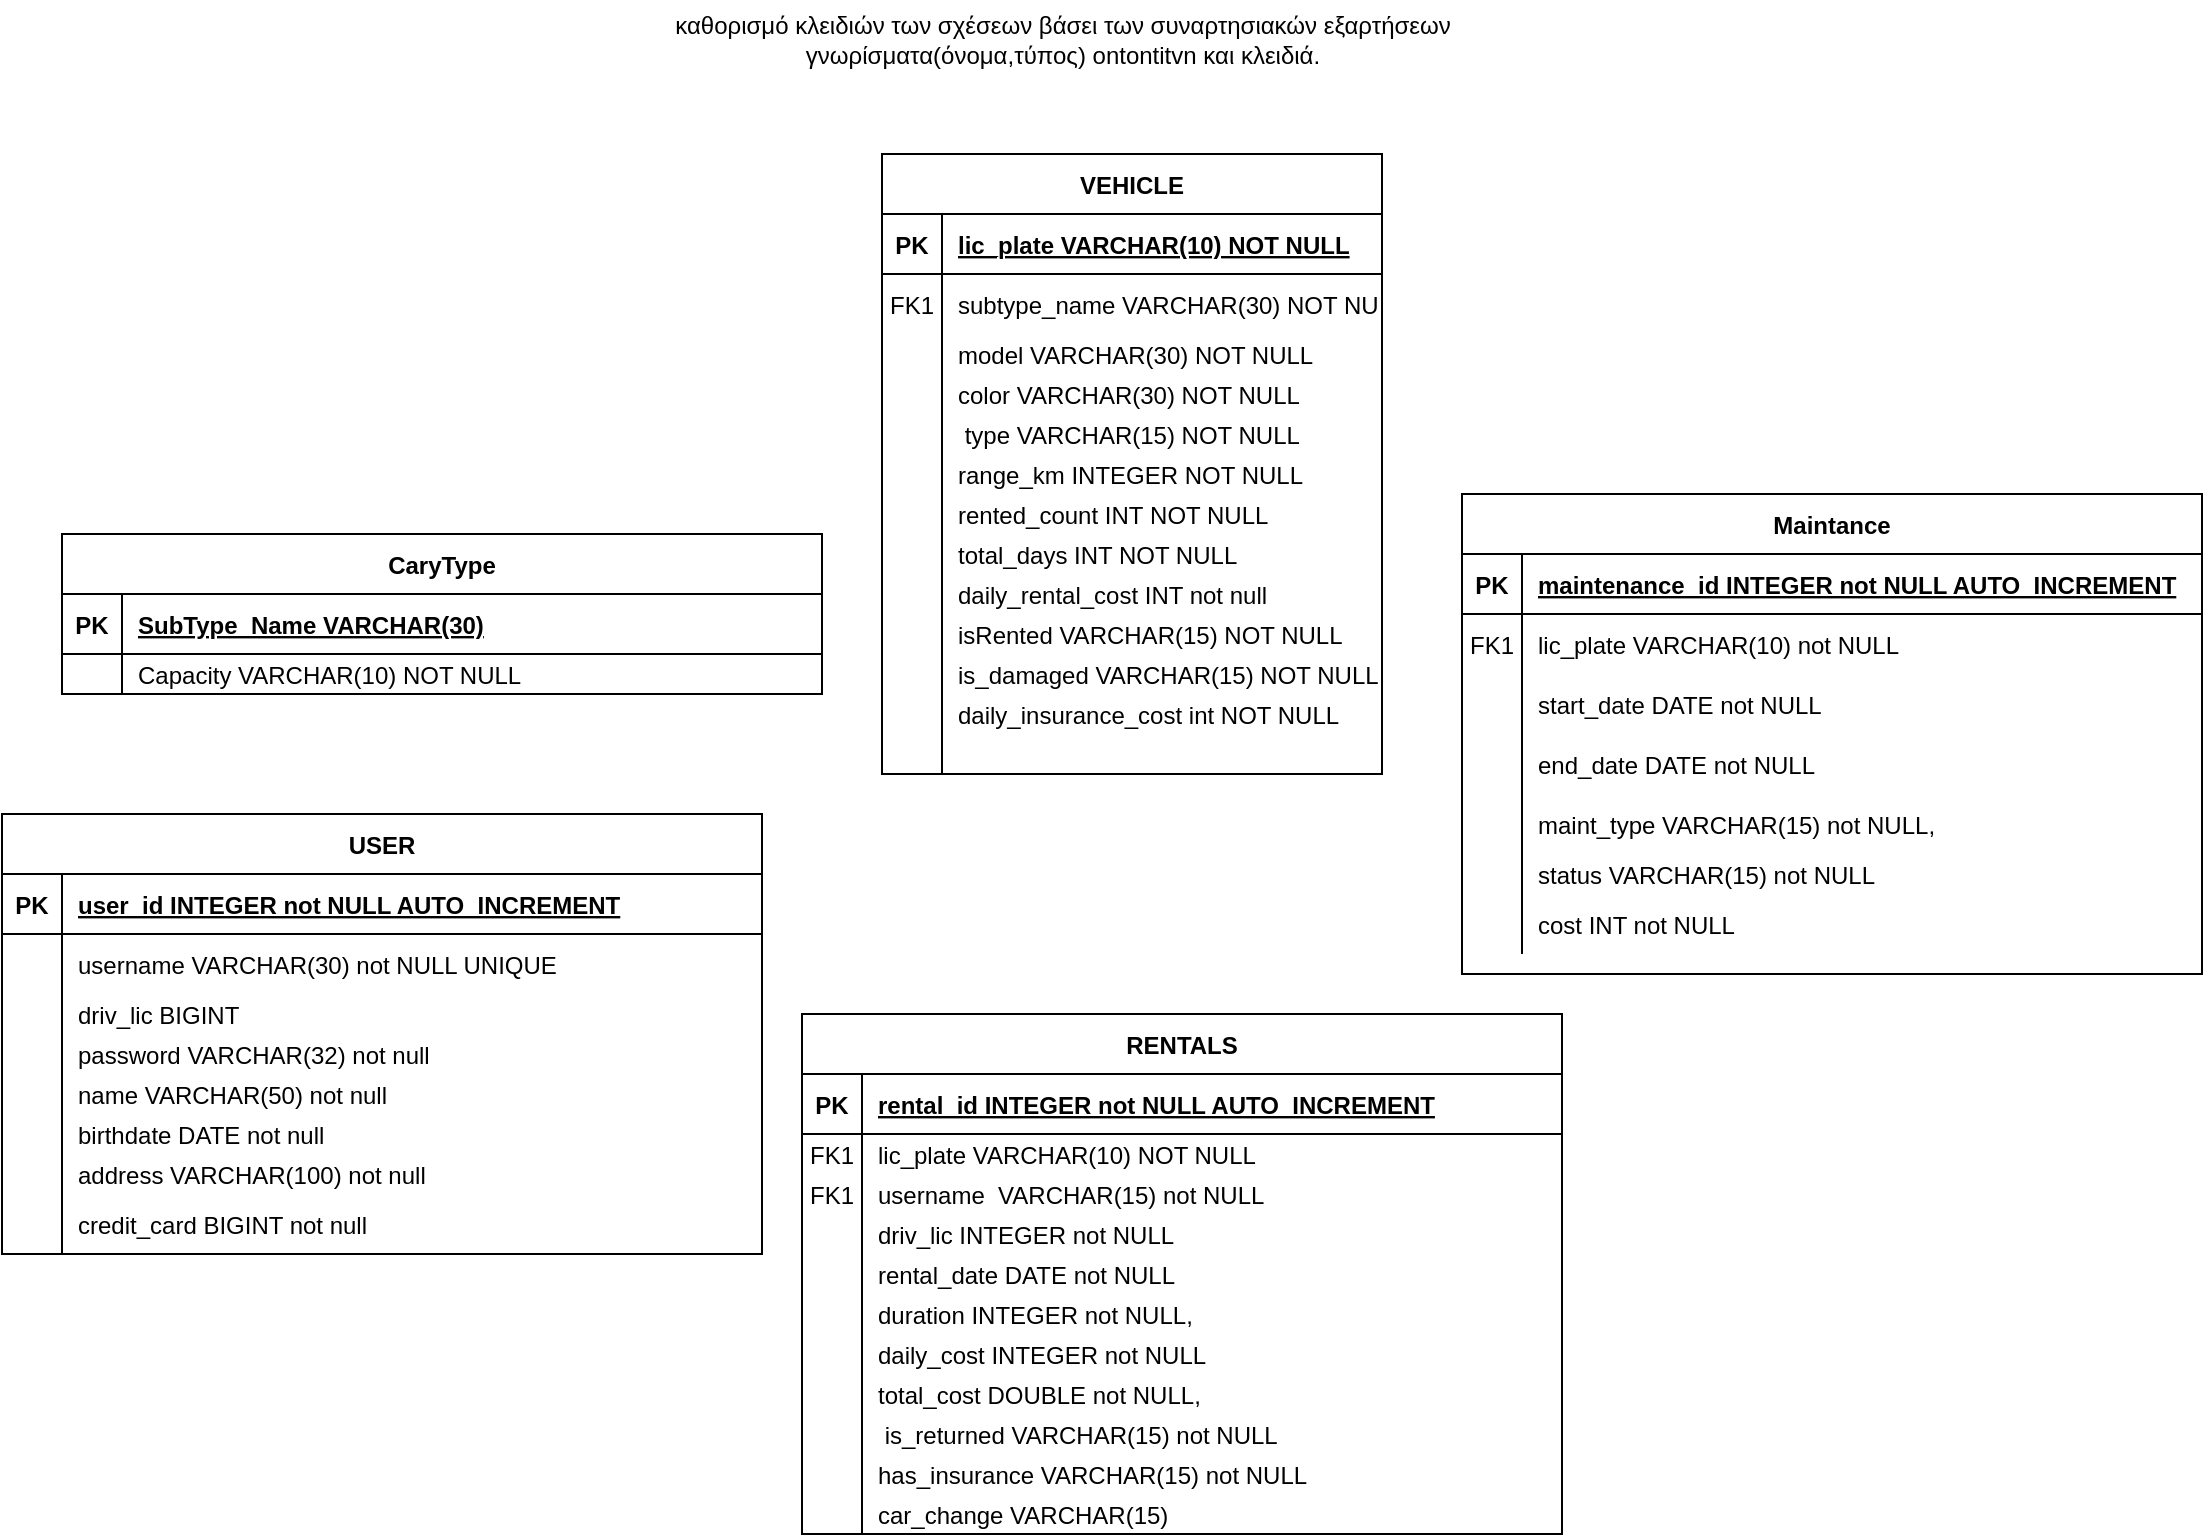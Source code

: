 <mxfile version="22.1.21" type="device">
  <diagram id="R2lEEEUBdFMjLlhIrx00" name="Page-1">
    <mxGraphModel dx="2284" dy="768" grid="1" gridSize="10" guides="1" tooltips="1" connect="1" arrows="1" fold="1" page="1" pageScale="1" pageWidth="850" pageHeight="1100" math="0" shadow="0" extFonts="Permanent Marker^https://fonts.googleapis.com/css?family=Permanent+Marker">
      <root>
        <mxCell id="0" />
        <mxCell id="1" parent="0" />
        <mxCell id="3yA9u5KO8NCWze8mcHGa-14" value="Maintance" style="shape=table;startSize=30;container=1;collapsible=1;childLayout=tableLayout;fixedRows=1;rowLines=0;fontStyle=1;align=center;resizeLast=1;" parent="1" vertex="1">
          <mxGeometry x="450" y="310" width="370" height="240" as="geometry" />
        </mxCell>
        <mxCell id="3yA9u5KO8NCWze8mcHGa-15" value="" style="shape=partialRectangle;collapsible=0;dropTarget=0;pointerEvents=0;fillColor=none;points=[[0,0.5],[1,0.5]];portConstraint=eastwest;top=0;left=0;right=0;bottom=1;" parent="3yA9u5KO8NCWze8mcHGa-14" vertex="1">
          <mxGeometry y="30" width="370" height="30" as="geometry" />
        </mxCell>
        <mxCell id="3yA9u5KO8NCWze8mcHGa-16" value="PK" style="shape=partialRectangle;overflow=hidden;connectable=0;fillColor=none;top=0;left=0;bottom=0;right=0;fontStyle=1;" parent="3yA9u5KO8NCWze8mcHGa-15" vertex="1">
          <mxGeometry width="30" height="30" as="geometry">
            <mxRectangle width="30" height="30" as="alternateBounds" />
          </mxGeometry>
        </mxCell>
        <mxCell id="3yA9u5KO8NCWze8mcHGa-17" value="maintenance_id INTEGER not NULL AUTO_INCREMENT " style="shape=partialRectangle;overflow=hidden;connectable=0;fillColor=none;top=0;left=0;bottom=0;right=0;align=left;spacingLeft=6;fontStyle=5;" parent="3yA9u5KO8NCWze8mcHGa-15" vertex="1">
          <mxGeometry x="30" width="340" height="30" as="geometry">
            <mxRectangle width="340" height="30" as="alternateBounds" />
          </mxGeometry>
        </mxCell>
        <mxCell id="3yA9u5KO8NCWze8mcHGa-18" value="" style="shape=partialRectangle;collapsible=0;dropTarget=0;pointerEvents=0;fillColor=none;points=[[0,0.5],[1,0.5]];portConstraint=eastwest;top=0;left=0;right=0;bottom=0;" parent="3yA9u5KO8NCWze8mcHGa-14" vertex="1">
          <mxGeometry y="60" width="370" height="30" as="geometry" />
        </mxCell>
        <mxCell id="3yA9u5KO8NCWze8mcHGa-19" value="FK1" style="shape=partialRectangle;overflow=hidden;connectable=0;fillColor=none;top=0;left=0;bottom=0;right=0;" parent="3yA9u5KO8NCWze8mcHGa-18" vertex="1">
          <mxGeometry width="30" height="30" as="geometry">
            <mxRectangle width="30" height="30" as="alternateBounds" />
          </mxGeometry>
        </mxCell>
        <mxCell id="3yA9u5KO8NCWze8mcHGa-20" value="lic_plate VARCHAR(10) not NULL" style="shape=partialRectangle;overflow=hidden;connectable=0;fillColor=none;top=0;left=0;bottom=0;right=0;align=left;spacingLeft=6;" parent="3yA9u5KO8NCWze8mcHGa-18" vertex="1">
          <mxGeometry x="30" width="340" height="30" as="geometry">
            <mxRectangle width="340" height="30" as="alternateBounds" />
          </mxGeometry>
        </mxCell>
        <mxCell id="3yA9u5KO8NCWze8mcHGa-21" value="" style="shape=partialRectangle;collapsible=0;dropTarget=0;pointerEvents=0;fillColor=none;points=[[0,0.5],[1,0.5]];portConstraint=eastwest;top=0;left=0;right=0;bottom=0;" parent="3yA9u5KO8NCWze8mcHGa-14" vertex="1">
          <mxGeometry y="90" width="370" height="30" as="geometry" />
        </mxCell>
        <mxCell id="3yA9u5KO8NCWze8mcHGa-22" value="" style="shape=partialRectangle;overflow=hidden;connectable=0;fillColor=none;top=0;left=0;bottom=0;right=0;" parent="3yA9u5KO8NCWze8mcHGa-21" vertex="1">
          <mxGeometry width="30" height="30" as="geometry">
            <mxRectangle width="30" height="30" as="alternateBounds" />
          </mxGeometry>
        </mxCell>
        <mxCell id="3yA9u5KO8NCWze8mcHGa-23" value="start_date DATE not NULL" style="shape=partialRectangle;overflow=hidden;connectable=0;fillColor=none;top=0;left=0;bottom=0;right=0;align=left;spacingLeft=6;" parent="3yA9u5KO8NCWze8mcHGa-21" vertex="1">
          <mxGeometry x="30" width="340" height="30" as="geometry">
            <mxRectangle width="340" height="30" as="alternateBounds" />
          </mxGeometry>
        </mxCell>
        <mxCell id="3yA9u5KO8NCWze8mcHGa-293" value="" style="shape=partialRectangle;collapsible=0;dropTarget=0;pointerEvents=0;fillColor=none;points=[[0,0.5],[1,0.5]];portConstraint=eastwest;top=0;left=0;right=0;bottom=0;" parent="3yA9u5KO8NCWze8mcHGa-14" vertex="1">
          <mxGeometry y="120" width="370" height="30" as="geometry" />
        </mxCell>
        <mxCell id="3yA9u5KO8NCWze8mcHGa-294" value="" style="shape=partialRectangle;overflow=hidden;connectable=0;fillColor=none;top=0;left=0;bottom=0;right=0;" parent="3yA9u5KO8NCWze8mcHGa-293" vertex="1">
          <mxGeometry width="30" height="30" as="geometry">
            <mxRectangle width="30" height="30" as="alternateBounds" />
          </mxGeometry>
        </mxCell>
        <mxCell id="3yA9u5KO8NCWze8mcHGa-295" value="end_date DATE not NULL" style="shape=partialRectangle;overflow=hidden;connectable=0;fillColor=none;top=0;left=0;bottom=0;right=0;align=left;spacingLeft=6;" parent="3yA9u5KO8NCWze8mcHGa-293" vertex="1">
          <mxGeometry x="30" width="340" height="30" as="geometry">
            <mxRectangle width="340" height="30" as="alternateBounds" />
          </mxGeometry>
        </mxCell>
        <mxCell id="3yA9u5KO8NCWze8mcHGa-296" value="" style="shape=partialRectangle;collapsible=0;dropTarget=0;pointerEvents=0;fillColor=none;points=[[0,0.5],[1,0.5]];portConstraint=eastwest;top=0;left=0;right=0;bottom=0;" parent="3yA9u5KO8NCWze8mcHGa-14" vertex="1">
          <mxGeometry y="150" width="370" height="30" as="geometry" />
        </mxCell>
        <mxCell id="3yA9u5KO8NCWze8mcHGa-297" value="" style="shape=partialRectangle;overflow=hidden;connectable=0;fillColor=none;top=0;left=0;bottom=0;right=0;" parent="3yA9u5KO8NCWze8mcHGa-296" vertex="1">
          <mxGeometry width="30" height="30" as="geometry">
            <mxRectangle width="30" height="30" as="alternateBounds" />
          </mxGeometry>
        </mxCell>
        <mxCell id="3yA9u5KO8NCWze8mcHGa-298" value="maint_type VARCHAR(15) not NULL," style="shape=partialRectangle;overflow=hidden;connectable=0;fillColor=none;top=0;left=0;bottom=0;right=0;align=left;spacingLeft=6;" parent="3yA9u5KO8NCWze8mcHGa-296" vertex="1">
          <mxGeometry x="30" width="340" height="30" as="geometry">
            <mxRectangle width="340" height="30" as="alternateBounds" />
          </mxGeometry>
        </mxCell>
        <mxCell id="3yA9u5KO8NCWze8mcHGa-299" value="" style="shape=partialRectangle;collapsible=0;dropTarget=0;pointerEvents=0;fillColor=none;points=[[0,0.5],[1,0.5]];portConstraint=eastwest;top=0;left=0;right=0;bottom=0;" parent="3yA9u5KO8NCWze8mcHGa-14" vertex="1">
          <mxGeometry y="180" width="370" height="20" as="geometry" />
        </mxCell>
        <mxCell id="3yA9u5KO8NCWze8mcHGa-300" value="" style="shape=partialRectangle;overflow=hidden;connectable=0;fillColor=none;top=0;left=0;bottom=0;right=0;" parent="3yA9u5KO8NCWze8mcHGa-299" vertex="1">
          <mxGeometry width="30" height="20" as="geometry">
            <mxRectangle width="30" height="20" as="alternateBounds" />
          </mxGeometry>
        </mxCell>
        <mxCell id="3yA9u5KO8NCWze8mcHGa-301" value="status VARCHAR(15) not NULL" style="shape=partialRectangle;overflow=hidden;connectable=0;fillColor=none;top=0;left=0;bottom=0;right=0;align=left;spacingLeft=6;" parent="3yA9u5KO8NCWze8mcHGa-299" vertex="1">
          <mxGeometry x="30" width="340" height="20" as="geometry">
            <mxRectangle width="340" height="20" as="alternateBounds" />
          </mxGeometry>
        </mxCell>
        <mxCell id="xMxl4IZ0d8OZ4sRomzNG-1" value="" style="shape=partialRectangle;collapsible=0;dropTarget=0;pointerEvents=0;fillColor=none;points=[[0,0.5],[1,0.5]];portConstraint=eastwest;top=0;left=0;right=0;bottom=0;" parent="3yA9u5KO8NCWze8mcHGa-14" vertex="1">
          <mxGeometry y="200" width="370" height="30" as="geometry" />
        </mxCell>
        <mxCell id="xMxl4IZ0d8OZ4sRomzNG-2" value="" style="shape=partialRectangle;overflow=hidden;connectable=0;fillColor=none;top=0;left=0;bottom=0;right=0;" parent="xMxl4IZ0d8OZ4sRomzNG-1" vertex="1">
          <mxGeometry width="30" height="30" as="geometry">
            <mxRectangle width="30" height="30" as="alternateBounds" />
          </mxGeometry>
        </mxCell>
        <mxCell id="xMxl4IZ0d8OZ4sRomzNG-3" value="cost INT not NULL" style="shape=partialRectangle;overflow=hidden;connectable=0;fillColor=none;top=0;left=0;bottom=0;right=0;align=left;spacingLeft=6;" parent="xMxl4IZ0d8OZ4sRomzNG-1" vertex="1">
          <mxGeometry x="30" width="340" height="30" as="geometry">
            <mxRectangle width="340" height="30" as="alternateBounds" />
          </mxGeometry>
        </mxCell>
        <object label="VEHICLE" adasd="asdasd" placeholders="1" id="3yA9u5KO8NCWze8mcHGa-25">
          <mxCell style="shape=table;startSize=30;container=1;collapsible=1;childLayout=tableLayout;fixedRows=1;rowLines=0;fontStyle=1;align=center;resizeLast=1;" parent="1" vertex="1">
            <mxGeometry x="160" y="140" width="250" height="310" as="geometry" />
          </mxCell>
        </object>
        <mxCell id="3yA9u5KO8NCWze8mcHGa-26" value="" style="shape=partialRectangle;collapsible=0;dropTarget=0;pointerEvents=0;fillColor=none;points=[[0,0.5],[1,0.5]];portConstraint=eastwest;top=0;left=0;right=0;bottom=1;" parent="3yA9u5KO8NCWze8mcHGa-25" vertex="1">
          <mxGeometry y="30" width="250" height="30" as="geometry" />
        </mxCell>
        <mxCell id="3yA9u5KO8NCWze8mcHGa-27" value="PK" style="shape=partialRectangle;overflow=hidden;connectable=0;fillColor=none;top=0;left=0;bottom=0;right=0;fontStyle=1;" parent="3yA9u5KO8NCWze8mcHGa-26" vertex="1">
          <mxGeometry width="30" height="30" as="geometry">
            <mxRectangle width="30" height="30" as="alternateBounds" />
          </mxGeometry>
        </mxCell>
        <mxCell id="3yA9u5KO8NCWze8mcHGa-28" value="lic_plate VARCHAR(10) NOT NULL " style="shape=partialRectangle;overflow=hidden;connectable=0;fillColor=none;top=0;left=0;bottom=0;right=0;align=left;spacingLeft=6;fontStyle=5;" parent="3yA9u5KO8NCWze8mcHGa-26" vertex="1">
          <mxGeometry x="30" width="220" height="30" as="geometry">
            <mxRectangle width="220" height="30" as="alternateBounds" />
          </mxGeometry>
        </mxCell>
        <mxCell id="3yA9u5KO8NCWze8mcHGa-29" value="" style="shape=partialRectangle;collapsible=0;dropTarget=0;pointerEvents=0;fillColor=none;points=[[0,0.5],[1,0.5]];portConstraint=eastwest;top=0;left=0;right=0;bottom=0;" parent="3yA9u5KO8NCWze8mcHGa-25" vertex="1">
          <mxGeometry y="60" width="250" height="30" as="geometry" />
        </mxCell>
        <mxCell id="3yA9u5KO8NCWze8mcHGa-30" value="FK1" style="shape=partialRectangle;overflow=hidden;connectable=0;fillColor=none;top=0;left=0;bottom=0;right=0;" parent="3yA9u5KO8NCWze8mcHGa-29" vertex="1">
          <mxGeometry width="30" height="30" as="geometry">
            <mxRectangle width="30" height="30" as="alternateBounds" />
          </mxGeometry>
        </mxCell>
        <mxCell id="3yA9u5KO8NCWze8mcHGa-31" value="subtype_name VARCHAR(30) NOT NULL" style="shape=partialRectangle;overflow=hidden;connectable=0;fillColor=none;top=0;left=0;bottom=0;right=0;align=left;spacingLeft=6;" parent="3yA9u5KO8NCWze8mcHGa-29" vertex="1">
          <mxGeometry x="30" width="220" height="30" as="geometry">
            <mxRectangle width="220" height="30" as="alternateBounds" />
          </mxGeometry>
        </mxCell>
        <mxCell id="3yA9u5KO8NCWze8mcHGa-32" value="" style="shape=partialRectangle;collapsible=0;dropTarget=0;pointerEvents=0;fillColor=none;points=[[0,0.5],[1,0.5]];portConstraint=eastwest;top=0;left=0;right=0;bottom=0;" parent="3yA9u5KO8NCWze8mcHGa-25" vertex="1">
          <mxGeometry y="90" width="250" height="20" as="geometry" />
        </mxCell>
        <object label="" placeholders="1" id="3yA9u5KO8NCWze8mcHGa-33">
          <mxCell style="shape=partialRectangle;overflow=hidden;connectable=0;fillColor=none;top=0;left=0;bottom=0;right=0;" parent="3yA9u5KO8NCWze8mcHGa-32" vertex="1">
            <mxGeometry width="30" height="20" as="geometry">
              <mxRectangle width="30" height="20" as="alternateBounds" />
            </mxGeometry>
          </mxCell>
        </object>
        <mxCell id="3yA9u5KO8NCWze8mcHGa-34" value="model VARCHAR(30) NOT NULL" style="shape=partialRectangle;overflow=hidden;connectable=0;fillColor=none;top=0;left=0;bottom=0;right=0;align=left;spacingLeft=6;" parent="3yA9u5KO8NCWze8mcHGa-32" vertex="1">
          <mxGeometry x="30" width="220" height="20" as="geometry">
            <mxRectangle width="220" height="20" as="alternateBounds" />
          </mxGeometry>
        </mxCell>
        <mxCell id="3yA9u5KO8NCWze8mcHGa-87" value="" style="shape=partialRectangle;collapsible=0;dropTarget=0;pointerEvents=0;fillColor=none;points=[[0,0.5],[1,0.5]];portConstraint=eastwest;top=0;left=0;right=0;bottom=0;" parent="3yA9u5KO8NCWze8mcHGa-25" vertex="1">
          <mxGeometry y="110" width="250" height="20" as="geometry" />
        </mxCell>
        <mxCell id="3yA9u5KO8NCWze8mcHGa-88" value="" style="shape=partialRectangle;overflow=hidden;connectable=0;fillColor=none;top=0;left=0;bottom=0;right=0;" parent="3yA9u5KO8NCWze8mcHGa-87" vertex="1">
          <mxGeometry width="30" height="20" as="geometry">
            <mxRectangle width="30" height="20" as="alternateBounds" />
          </mxGeometry>
        </mxCell>
        <mxCell id="3yA9u5KO8NCWze8mcHGa-89" value="color VARCHAR(30) NOT NULL" style="shape=partialRectangle;overflow=hidden;connectable=0;fillColor=none;top=0;left=0;bottom=0;right=0;align=left;spacingLeft=6;" parent="3yA9u5KO8NCWze8mcHGa-87" vertex="1">
          <mxGeometry x="30" width="220" height="20" as="geometry">
            <mxRectangle width="220" height="20" as="alternateBounds" />
          </mxGeometry>
        </mxCell>
        <mxCell id="3yA9u5KO8NCWze8mcHGa-116" value="" style="shape=partialRectangle;collapsible=0;dropTarget=0;pointerEvents=0;fillColor=none;points=[[0,0.5],[1,0.5]];portConstraint=eastwest;top=0;left=0;right=0;bottom=0;" parent="3yA9u5KO8NCWze8mcHGa-25" vertex="1">
          <mxGeometry y="130" width="250" height="20" as="geometry" />
        </mxCell>
        <mxCell id="3yA9u5KO8NCWze8mcHGa-117" value="" style="shape=partialRectangle;overflow=hidden;connectable=0;fillColor=none;top=0;left=0;bottom=0;right=0;" parent="3yA9u5KO8NCWze8mcHGa-116" vertex="1">
          <mxGeometry width="30" height="20" as="geometry">
            <mxRectangle width="30" height="20" as="alternateBounds" />
          </mxGeometry>
        </mxCell>
        <mxCell id="3yA9u5KO8NCWze8mcHGa-118" value=" type VARCHAR(15) NOT NULL" style="shape=partialRectangle;overflow=hidden;connectable=0;fillColor=none;top=0;left=0;bottom=0;right=0;align=left;spacingLeft=6;" parent="3yA9u5KO8NCWze8mcHGa-116" vertex="1">
          <mxGeometry x="30" width="220" height="20" as="geometry">
            <mxRectangle width="220" height="20" as="alternateBounds" />
          </mxGeometry>
        </mxCell>
        <mxCell id="3yA9u5KO8NCWze8mcHGa-119" value="" style="shape=partialRectangle;collapsible=0;dropTarget=0;pointerEvents=0;fillColor=none;points=[[0,0.5],[1,0.5]];portConstraint=eastwest;top=0;left=0;right=0;bottom=0;" parent="3yA9u5KO8NCWze8mcHGa-25" vertex="1">
          <mxGeometry y="150" width="250" height="20" as="geometry" />
        </mxCell>
        <mxCell id="3yA9u5KO8NCWze8mcHGa-120" value="" style="shape=partialRectangle;overflow=hidden;connectable=0;fillColor=none;top=0;left=0;bottom=0;right=0;" parent="3yA9u5KO8NCWze8mcHGa-119" vertex="1">
          <mxGeometry width="30" height="20" as="geometry">
            <mxRectangle width="30" height="20" as="alternateBounds" />
          </mxGeometry>
        </mxCell>
        <mxCell id="3yA9u5KO8NCWze8mcHGa-121" value="range_km INTEGER NOT NULL" style="shape=partialRectangle;overflow=hidden;connectable=0;fillColor=none;top=0;left=0;bottom=0;right=0;align=left;spacingLeft=6;" parent="3yA9u5KO8NCWze8mcHGa-119" vertex="1">
          <mxGeometry x="30" width="220" height="20" as="geometry">
            <mxRectangle width="220" height="20" as="alternateBounds" />
          </mxGeometry>
        </mxCell>
        <mxCell id="3yA9u5KO8NCWze8mcHGa-122" value="" style="shape=partialRectangle;collapsible=0;dropTarget=0;pointerEvents=0;fillColor=none;points=[[0,0.5],[1,0.5]];portConstraint=eastwest;top=0;left=0;right=0;bottom=0;" parent="3yA9u5KO8NCWze8mcHGa-25" vertex="1">
          <mxGeometry y="170" width="250" height="20" as="geometry" />
        </mxCell>
        <mxCell id="3yA9u5KO8NCWze8mcHGa-123" value="" style="shape=partialRectangle;overflow=hidden;connectable=0;fillColor=none;top=0;left=0;bottom=0;right=0;" parent="3yA9u5KO8NCWze8mcHGa-122" vertex="1">
          <mxGeometry width="30" height="20" as="geometry">
            <mxRectangle width="30" height="20" as="alternateBounds" />
          </mxGeometry>
        </mxCell>
        <mxCell id="3yA9u5KO8NCWze8mcHGa-124" value="rented_count INT NOT NULL" style="shape=partialRectangle;overflow=hidden;connectable=0;fillColor=none;top=0;left=0;bottom=0;right=0;align=left;spacingLeft=6;" parent="3yA9u5KO8NCWze8mcHGa-122" vertex="1">
          <mxGeometry x="30" width="220" height="20" as="geometry">
            <mxRectangle width="220" height="20" as="alternateBounds" />
          </mxGeometry>
        </mxCell>
        <mxCell id="3yA9u5KO8NCWze8mcHGa-184" value="" style="shape=partialRectangle;collapsible=0;dropTarget=0;pointerEvents=0;fillColor=none;points=[[0,0.5],[1,0.5]];portConstraint=eastwest;top=0;left=0;right=0;bottom=0;" parent="3yA9u5KO8NCWze8mcHGa-25" vertex="1">
          <mxGeometry y="190" width="250" height="20" as="geometry" />
        </mxCell>
        <mxCell id="3yA9u5KO8NCWze8mcHGa-185" value="" style="shape=partialRectangle;overflow=hidden;connectable=0;fillColor=none;top=0;left=0;bottom=0;right=0;" parent="3yA9u5KO8NCWze8mcHGa-184" vertex="1">
          <mxGeometry width="30" height="20" as="geometry">
            <mxRectangle width="30" height="20" as="alternateBounds" />
          </mxGeometry>
        </mxCell>
        <mxCell id="3yA9u5KO8NCWze8mcHGa-186" value="total_days INT NOT NULL" style="shape=partialRectangle;overflow=hidden;connectable=0;fillColor=none;top=0;left=0;bottom=0;right=0;align=left;spacingLeft=6;" parent="3yA9u5KO8NCWze8mcHGa-184" vertex="1">
          <mxGeometry x="30" width="220" height="20" as="geometry">
            <mxRectangle width="220" height="20" as="alternateBounds" />
          </mxGeometry>
        </mxCell>
        <mxCell id="3yA9u5KO8NCWze8mcHGa-187" value="" style="shape=partialRectangle;collapsible=0;dropTarget=0;pointerEvents=0;fillColor=none;points=[[0,0.5],[1,0.5]];portConstraint=eastwest;top=0;left=0;right=0;bottom=0;" parent="3yA9u5KO8NCWze8mcHGa-25" vertex="1">
          <mxGeometry y="210" width="250" height="20" as="geometry" />
        </mxCell>
        <mxCell id="3yA9u5KO8NCWze8mcHGa-188" value="" style="shape=partialRectangle;overflow=hidden;connectable=0;fillColor=none;top=0;left=0;bottom=0;right=0;" parent="3yA9u5KO8NCWze8mcHGa-187" vertex="1">
          <mxGeometry width="30" height="20" as="geometry">
            <mxRectangle width="30" height="20" as="alternateBounds" />
          </mxGeometry>
        </mxCell>
        <mxCell id="3yA9u5KO8NCWze8mcHGa-189" value="daily_rental_cost INT not null" style="shape=partialRectangle;overflow=hidden;connectable=0;fillColor=none;top=0;left=0;bottom=0;right=0;align=left;spacingLeft=6;" parent="3yA9u5KO8NCWze8mcHGa-187" vertex="1">
          <mxGeometry x="30" width="220" height="20" as="geometry">
            <mxRectangle width="220" height="20" as="alternateBounds" />
          </mxGeometry>
        </mxCell>
        <mxCell id="3yA9u5KO8NCWze8mcHGa-190" value="" style="shape=partialRectangle;collapsible=0;dropTarget=0;pointerEvents=0;fillColor=none;points=[[0,0.5],[1,0.5]];portConstraint=eastwest;top=0;left=0;right=0;bottom=0;" parent="3yA9u5KO8NCWze8mcHGa-25" vertex="1">
          <mxGeometry y="230" width="250" height="20" as="geometry" />
        </mxCell>
        <mxCell id="3yA9u5KO8NCWze8mcHGa-191" value="" style="shape=partialRectangle;overflow=hidden;connectable=0;fillColor=none;top=0;left=0;bottom=0;right=0;" parent="3yA9u5KO8NCWze8mcHGa-190" vertex="1">
          <mxGeometry width="30" height="20" as="geometry">
            <mxRectangle width="30" height="20" as="alternateBounds" />
          </mxGeometry>
        </mxCell>
        <mxCell id="3yA9u5KO8NCWze8mcHGa-192" value="isRented VARCHAR(15) NOT NULL" style="shape=partialRectangle;overflow=hidden;connectable=0;fillColor=none;top=0;left=0;bottom=0;right=0;align=left;spacingLeft=6;" parent="3yA9u5KO8NCWze8mcHGa-190" vertex="1">
          <mxGeometry x="30" width="220" height="20" as="geometry">
            <mxRectangle width="220" height="20" as="alternateBounds" />
          </mxGeometry>
        </mxCell>
        <mxCell id="3yA9u5KO8NCWze8mcHGa-193" value="" style="shape=partialRectangle;collapsible=0;dropTarget=0;pointerEvents=0;fillColor=none;points=[[0,0.5],[1,0.5]];portConstraint=eastwest;top=0;left=0;right=0;bottom=0;" parent="3yA9u5KO8NCWze8mcHGa-25" vertex="1">
          <mxGeometry y="250" width="250" height="20" as="geometry" />
        </mxCell>
        <mxCell id="3yA9u5KO8NCWze8mcHGa-194" value="" style="shape=partialRectangle;overflow=hidden;connectable=0;fillColor=none;top=0;left=0;bottom=0;right=0;" parent="3yA9u5KO8NCWze8mcHGa-193" vertex="1">
          <mxGeometry width="30" height="20" as="geometry">
            <mxRectangle width="30" height="20" as="alternateBounds" />
          </mxGeometry>
        </mxCell>
        <mxCell id="3yA9u5KO8NCWze8mcHGa-195" value="is_damaged VARCHAR(15) NOT NULL" style="shape=partialRectangle;overflow=hidden;connectable=0;fillColor=none;top=0;left=0;bottom=0;right=0;align=left;spacingLeft=6;" parent="3yA9u5KO8NCWze8mcHGa-193" vertex="1">
          <mxGeometry x="30" width="220" height="20" as="geometry">
            <mxRectangle width="220" height="20" as="alternateBounds" />
          </mxGeometry>
        </mxCell>
        <mxCell id="3yA9u5KO8NCWze8mcHGa-196" value="" style="shape=partialRectangle;collapsible=0;dropTarget=0;pointerEvents=0;fillColor=none;points=[[0,0.5],[1,0.5]];portConstraint=eastwest;top=0;left=0;right=0;bottom=0;" parent="3yA9u5KO8NCWze8mcHGa-25" vertex="1">
          <mxGeometry y="270" width="250" height="20" as="geometry" />
        </mxCell>
        <mxCell id="3yA9u5KO8NCWze8mcHGa-197" value="" style="shape=partialRectangle;overflow=hidden;connectable=0;fillColor=none;top=0;left=0;bottom=0;right=0;" parent="3yA9u5KO8NCWze8mcHGa-196" vertex="1">
          <mxGeometry width="30" height="20" as="geometry">
            <mxRectangle width="30" height="20" as="alternateBounds" />
          </mxGeometry>
        </mxCell>
        <mxCell id="3yA9u5KO8NCWze8mcHGa-198" value="daily_insurance_cost int NOT NULL" style="shape=partialRectangle;overflow=hidden;connectable=0;fillColor=none;top=0;left=0;bottom=0;right=0;align=left;spacingLeft=6;" parent="3yA9u5KO8NCWze8mcHGa-196" vertex="1">
          <mxGeometry x="30" width="220" height="20" as="geometry">
            <mxRectangle width="220" height="20" as="alternateBounds" />
          </mxGeometry>
        </mxCell>
        <mxCell id="3yA9u5KO8NCWze8mcHGa-199" value="" style="shape=partialRectangle;collapsible=0;dropTarget=0;pointerEvents=0;fillColor=none;points=[[0,0.5],[1,0.5]];portConstraint=eastwest;top=0;left=0;right=0;bottom=0;" parent="3yA9u5KO8NCWze8mcHGa-25" vertex="1">
          <mxGeometry y="290" width="250" height="20" as="geometry" />
        </mxCell>
        <mxCell id="3yA9u5KO8NCWze8mcHGa-200" value="" style="shape=partialRectangle;overflow=hidden;connectable=0;fillColor=none;top=0;left=0;bottom=0;right=0;" parent="3yA9u5KO8NCWze8mcHGa-199" vertex="1">
          <mxGeometry width="30" height="20" as="geometry">
            <mxRectangle width="30" height="20" as="alternateBounds" />
          </mxGeometry>
        </mxCell>
        <mxCell id="3yA9u5KO8NCWze8mcHGa-201" value="" style="shape=partialRectangle;overflow=hidden;connectable=0;fillColor=none;top=0;left=0;bottom=0;right=0;align=left;spacingLeft=6;" parent="3yA9u5KO8NCWze8mcHGa-199" vertex="1">
          <mxGeometry x="30" width="220" height="20" as="geometry">
            <mxRectangle width="220" height="20" as="alternateBounds" />
          </mxGeometry>
        </mxCell>
        <object label="RENTALS" adasd="asdasd" placeholders="1" id="3yA9u5KO8NCWze8mcHGa-202">
          <mxCell style="shape=table;startSize=30;container=1;collapsible=1;childLayout=tableLayout;fixedRows=1;rowLines=0;fontStyle=1;align=center;resizeLast=1;" parent="1" vertex="1">
            <mxGeometry x="120" y="570" width="380" height="260" as="geometry" />
          </mxCell>
        </object>
        <mxCell id="3yA9u5KO8NCWze8mcHGa-203" value="" style="shape=partialRectangle;collapsible=0;dropTarget=0;pointerEvents=0;fillColor=none;points=[[0,0.5],[1,0.5]];portConstraint=eastwest;top=0;left=0;right=0;bottom=1;" parent="3yA9u5KO8NCWze8mcHGa-202" vertex="1">
          <mxGeometry y="30" width="380" height="30" as="geometry" />
        </mxCell>
        <mxCell id="3yA9u5KO8NCWze8mcHGa-204" value="PK" style="shape=partialRectangle;overflow=hidden;connectable=0;fillColor=none;top=0;left=0;bottom=0;right=0;fontStyle=1;" parent="3yA9u5KO8NCWze8mcHGa-203" vertex="1">
          <mxGeometry width="30" height="30" as="geometry">
            <mxRectangle width="30" height="30" as="alternateBounds" />
          </mxGeometry>
        </mxCell>
        <mxCell id="3yA9u5KO8NCWze8mcHGa-205" value="rental_id INTEGER not NULL AUTO_INCREMENT " style="shape=partialRectangle;overflow=hidden;connectable=0;fillColor=none;top=0;left=0;bottom=0;right=0;align=left;spacingLeft=6;fontStyle=5;" parent="3yA9u5KO8NCWze8mcHGa-203" vertex="1">
          <mxGeometry x="30" width="350" height="30" as="geometry">
            <mxRectangle width="350" height="30" as="alternateBounds" />
          </mxGeometry>
        </mxCell>
        <mxCell id="3yA9u5KO8NCWze8mcHGa-206" value="" style="shape=partialRectangle;collapsible=0;dropTarget=0;pointerEvents=0;fillColor=none;points=[[0,0.5],[1,0.5]];portConstraint=eastwest;top=0;left=0;right=0;bottom=0;" parent="3yA9u5KO8NCWze8mcHGa-202" vertex="1">
          <mxGeometry y="60" width="380" height="20" as="geometry" />
        </mxCell>
        <mxCell id="3yA9u5KO8NCWze8mcHGa-207" value="FK1" style="shape=partialRectangle;overflow=hidden;connectable=0;fillColor=none;top=0;left=0;bottom=0;right=0;" parent="3yA9u5KO8NCWze8mcHGa-206" vertex="1">
          <mxGeometry width="30" height="20" as="geometry">
            <mxRectangle width="30" height="20" as="alternateBounds" />
          </mxGeometry>
        </mxCell>
        <mxCell id="3yA9u5KO8NCWze8mcHGa-208" value="lic_plate VARCHAR(10) NOT NULL" style="shape=partialRectangle;overflow=hidden;connectable=0;fillColor=none;top=0;left=0;bottom=0;right=0;align=left;spacingLeft=6;" parent="3yA9u5KO8NCWze8mcHGa-206" vertex="1">
          <mxGeometry x="30" width="350" height="20" as="geometry">
            <mxRectangle width="350" height="20" as="alternateBounds" />
          </mxGeometry>
        </mxCell>
        <mxCell id="3yA9u5KO8NCWze8mcHGa-212" value="" style="shape=partialRectangle;collapsible=0;dropTarget=0;pointerEvents=0;fillColor=none;points=[[0,0.5],[1,0.5]];portConstraint=eastwest;top=0;left=0;right=0;bottom=0;" parent="3yA9u5KO8NCWze8mcHGa-202" vertex="1">
          <mxGeometry y="80" width="380" height="20" as="geometry" />
        </mxCell>
        <mxCell id="3yA9u5KO8NCWze8mcHGa-213" value="FK1" style="shape=partialRectangle;overflow=hidden;connectable=0;fillColor=none;top=0;left=0;bottom=0;right=0;" parent="3yA9u5KO8NCWze8mcHGa-212" vertex="1">
          <mxGeometry width="30" height="20" as="geometry">
            <mxRectangle width="30" height="20" as="alternateBounds" />
          </mxGeometry>
        </mxCell>
        <mxCell id="3yA9u5KO8NCWze8mcHGa-214" value="username  VARCHAR(15) not NULL" style="shape=partialRectangle;overflow=hidden;connectable=0;fillColor=none;top=0;left=0;bottom=0;right=0;align=left;spacingLeft=6;" parent="3yA9u5KO8NCWze8mcHGa-212" vertex="1">
          <mxGeometry x="30" width="350" height="20" as="geometry">
            <mxRectangle width="350" height="20" as="alternateBounds" />
          </mxGeometry>
        </mxCell>
        <mxCell id="3yA9u5KO8NCWze8mcHGa-209" value="" style="shape=partialRectangle;collapsible=0;dropTarget=0;pointerEvents=0;fillColor=none;points=[[0,0.5],[1,0.5]];portConstraint=eastwest;top=0;left=0;right=0;bottom=0;" parent="3yA9u5KO8NCWze8mcHGa-202" vertex="1">
          <mxGeometry y="100" width="380" height="20" as="geometry" />
        </mxCell>
        <object label="" placeholders="1" id="3yA9u5KO8NCWze8mcHGa-210">
          <mxCell style="shape=partialRectangle;overflow=hidden;connectable=0;fillColor=none;top=0;left=0;bottom=0;right=0;" parent="3yA9u5KO8NCWze8mcHGa-209" vertex="1">
            <mxGeometry width="30" height="20" as="geometry">
              <mxRectangle width="30" height="20" as="alternateBounds" />
            </mxGeometry>
          </mxCell>
        </object>
        <mxCell id="3yA9u5KO8NCWze8mcHGa-211" value="driv_lic INTEGER not NULL" style="shape=partialRectangle;overflow=hidden;connectable=0;fillColor=none;top=0;left=0;bottom=0;right=0;align=left;spacingLeft=6;" parent="3yA9u5KO8NCWze8mcHGa-209" vertex="1">
          <mxGeometry x="30" width="350" height="20" as="geometry">
            <mxRectangle width="350" height="20" as="alternateBounds" />
          </mxGeometry>
        </mxCell>
        <mxCell id="3yA9u5KO8NCWze8mcHGa-215" value="" style="shape=partialRectangle;collapsible=0;dropTarget=0;pointerEvents=0;fillColor=none;points=[[0,0.5],[1,0.5]];portConstraint=eastwest;top=0;left=0;right=0;bottom=0;" parent="3yA9u5KO8NCWze8mcHGa-202" vertex="1">
          <mxGeometry y="120" width="380" height="20" as="geometry" />
        </mxCell>
        <mxCell id="3yA9u5KO8NCWze8mcHGa-216" value="" style="shape=partialRectangle;overflow=hidden;connectable=0;fillColor=none;top=0;left=0;bottom=0;right=0;" parent="3yA9u5KO8NCWze8mcHGa-215" vertex="1">
          <mxGeometry width="30" height="20" as="geometry">
            <mxRectangle width="30" height="20" as="alternateBounds" />
          </mxGeometry>
        </mxCell>
        <mxCell id="3yA9u5KO8NCWze8mcHGa-217" value="rental_date DATE not NULL" style="shape=partialRectangle;overflow=hidden;connectable=0;fillColor=none;top=0;left=0;bottom=0;right=0;align=left;spacingLeft=6;" parent="3yA9u5KO8NCWze8mcHGa-215" vertex="1">
          <mxGeometry x="30" width="350" height="20" as="geometry">
            <mxRectangle width="350" height="20" as="alternateBounds" />
          </mxGeometry>
        </mxCell>
        <mxCell id="3yA9u5KO8NCWze8mcHGa-218" value="" style="shape=partialRectangle;collapsible=0;dropTarget=0;pointerEvents=0;fillColor=none;points=[[0,0.5],[1,0.5]];portConstraint=eastwest;top=0;left=0;right=0;bottom=0;" parent="3yA9u5KO8NCWze8mcHGa-202" vertex="1">
          <mxGeometry y="140" width="380" height="20" as="geometry" />
        </mxCell>
        <mxCell id="3yA9u5KO8NCWze8mcHGa-219" value="" style="shape=partialRectangle;overflow=hidden;connectable=0;fillColor=none;top=0;left=0;bottom=0;right=0;" parent="3yA9u5KO8NCWze8mcHGa-218" vertex="1">
          <mxGeometry width="30" height="20" as="geometry">
            <mxRectangle width="30" height="20" as="alternateBounds" />
          </mxGeometry>
        </mxCell>
        <mxCell id="3yA9u5KO8NCWze8mcHGa-220" value="duration INTEGER not NULL," style="shape=partialRectangle;overflow=hidden;connectable=0;fillColor=none;top=0;left=0;bottom=0;right=0;align=left;spacingLeft=6;" parent="3yA9u5KO8NCWze8mcHGa-218" vertex="1">
          <mxGeometry x="30" width="350" height="20" as="geometry">
            <mxRectangle width="350" height="20" as="alternateBounds" />
          </mxGeometry>
        </mxCell>
        <mxCell id="3yA9u5KO8NCWze8mcHGa-221" value="" style="shape=partialRectangle;collapsible=0;dropTarget=0;pointerEvents=0;fillColor=none;points=[[0,0.5],[1,0.5]];portConstraint=eastwest;top=0;left=0;right=0;bottom=0;" parent="3yA9u5KO8NCWze8mcHGa-202" vertex="1">
          <mxGeometry y="160" width="380" height="20" as="geometry" />
        </mxCell>
        <mxCell id="3yA9u5KO8NCWze8mcHGa-222" value="" style="shape=partialRectangle;overflow=hidden;connectable=0;fillColor=none;top=0;left=0;bottom=0;right=0;" parent="3yA9u5KO8NCWze8mcHGa-221" vertex="1">
          <mxGeometry width="30" height="20" as="geometry">
            <mxRectangle width="30" height="20" as="alternateBounds" />
          </mxGeometry>
        </mxCell>
        <mxCell id="3yA9u5KO8NCWze8mcHGa-223" value="daily_cost INTEGER not NULL" style="shape=partialRectangle;overflow=hidden;connectable=0;fillColor=none;top=0;left=0;bottom=0;right=0;align=left;spacingLeft=6;" parent="3yA9u5KO8NCWze8mcHGa-221" vertex="1">
          <mxGeometry x="30" width="350" height="20" as="geometry">
            <mxRectangle width="350" height="20" as="alternateBounds" />
          </mxGeometry>
        </mxCell>
        <mxCell id="3yA9u5KO8NCWze8mcHGa-224" value="" style="shape=partialRectangle;collapsible=0;dropTarget=0;pointerEvents=0;fillColor=none;points=[[0,0.5],[1,0.5]];portConstraint=eastwest;top=0;left=0;right=0;bottom=0;" parent="3yA9u5KO8NCWze8mcHGa-202" vertex="1">
          <mxGeometry y="180" width="380" height="20" as="geometry" />
        </mxCell>
        <mxCell id="3yA9u5KO8NCWze8mcHGa-225" value="" style="shape=partialRectangle;overflow=hidden;connectable=0;fillColor=none;top=0;left=0;bottom=0;right=0;" parent="3yA9u5KO8NCWze8mcHGa-224" vertex="1">
          <mxGeometry width="30" height="20" as="geometry">
            <mxRectangle width="30" height="20" as="alternateBounds" />
          </mxGeometry>
        </mxCell>
        <mxCell id="3yA9u5KO8NCWze8mcHGa-226" value="total_cost DOUBLE not NULL," style="shape=partialRectangle;overflow=hidden;connectable=0;fillColor=none;top=0;left=0;bottom=0;right=0;align=left;spacingLeft=6;" parent="3yA9u5KO8NCWze8mcHGa-224" vertex="1">
          <mxGeometry x="30" width="350" height="20" as="geometry">
            <mxRectangle width="350" height="20" as="alternateBounds" />
          </mxGeometry>
        </mxCell>
        <mxCell id="3yA9u5KO8NCWze8mcHGa-227" value="" style="shape=partialRectangle;collapsible=0;dropTarget=0;pointerEvents=0;fillColor=none;points=[[0,0.5],[1,0.5]];portConstraint=eastwest;top=0;left=0;right=0;bottom=0;" parent="3yA9u5KO8NCWze8mcHGa-202" vertex="1">
          <mxGeometry y="200" width="380" height="20" as="geometry" />
        </mxCell>
        <mxCell id="3yA9u5KO8NCWze8mcHGa-228" value="" style="shape=partialRectangle;overflow=hidden;connectable=0;fillColor=none;top=0;left=0;bottom=0;right=0;" parent="3yA9u5KO8NCWze8mcHGa-227" vertex="1">
          <mxGeometry width="30" height="20" as="geometry">
            <mxRectangle width="30" height="20" as="alternateBounds" />
          </mxGeometry>
        </mxCell>
        <mxCell id="3yA9u5KO8NCWze8mcHGa-229" value=" is_returned VARCHAR(15) not NULL" style="shape=partialRectangle;overflow=hidden;connectable=0;fillColor=none;top=0;left=0;bottom=0;right=0;align=left;spacingLeft=6;" parent="3yA9u5KO8NCWze8mcHGa-227" vertex="1">
          <mxGeometry x="30" width="350" height="20" as="geometry">
            <mxRectangle width="350" height="20" as="alternateBounds" />
          </mxGeometry>
        </mxCell>
        <mxCell id="3yA9u5KO8NCWze8mcHGa-230" value="" style="shape=partialRectangle;collapsible=0;dropTarget=0;pointerEvents=0;fillColor=none;points=[[0,0.5],[1,0.5]];portConstraint=eastwest;top=0;left=0;right=0;bottom=0;" parent="3yA9u5KO8NCWze8mcHGa-202" vertex="1">
          <mxGeometry y="220" width="380" height="20" as="geometry" />
        </mxCell>
        <mxCell id="3yA9u5KO8NCWze8mcHGa-231" value="" style="shape=partialRectangle;overflow=hidden;connectable=0;fillColor=none;top=0;left=0;bottom=0;right=0;" parent="3yA9u5KO8NCWze8mcHGa-230" vertex="1">
          <mxGeometry width="30" height="20" as="geometry">
            <mxRectangle width="30" height="20" as="alternateBounds" />
          </mxGeometry>
        </mxCell>
        <mxCell id="3yA9u5KO8NCWze8mcHGa-232" value="has_insurance VARCHAR(15) not NULL" style="shape=partialRectangle;overflow=hidden;connectable=0;fillColor=none;top=0;left=0;bottom=0;right=0;align=left;spacingLeft=6;" parent="3yA9u5KO8NCWze8mcHGa-230" vertex="1">
          <mxGeometry x="30" width="350" height="20" as="geometry">
            <mxRectangle width="350" height="20" as="alternateBounds" />
          </mxGeometry>
        </mxCell>
        <mxCell id="3yA9u5KO8NCWze8mcHGa-233" value="" style="shape=partialRectangle;collapsible=0;dropTarget=0;pointerEvents=0;fillColor=none;points=[[0,0.5],[1,0.5]];portConstraint=eastwest;top=0;left=0;right=0;bottom=0;" parent="3yA9u5KO8NCWze8mcHGa-202" vertex="1">
          <mxGeometry y="240" width="380" height="20" as="geometry" />
        </mxCell>
        <mxCell id="3yA9u5KO8NCWze8mcHGa-234" value="" style="shape=partialRectangle;overflow=hidden;connectable=0;fillColor=none;top=0;left=0;bottom=0;right=0;" parent="3yA9u5KO8NCWze8mcHGa-233" vertex="1">
          <mxGeometry width="30" height="20" as="geometry">
            <mxRectangle width="30" height="20" as="alternateBounds" />
          </mxGeometry>
        </mxCell>
        <mxCell id="3yA9u5KO8NCWze8mcHGa-235" value="car_change VARCHAR(15)" style="shape=partialRectangle;overflow=hidden;connectable=0;fillColor=none;top=0;left=0;bottom=0;right=0;align=left;spacingLeft=6;" parent="3yA9u5KO8NCWze8mcHGa-233" vertex="1">
          <mxGeometry x="30" width="350" height="20" as="geometry">
            <mxRectangle width="350" height="20" as="alternateBounds" />
          </mxGeometry>
        </mxCell>
        <object label="USER" adasd="asdasd" placeholders="1" id="3yA9u5KO8NCWze8mcHGa-250">
          <mxCell style="shape=table;startSize=30;container=1;collapsible=1;childLayout=tableLayout;fixedRows=1;rowLines=0;fontStyle=1;align=center;resizeLast=1;" parent="1" vertex="1">
            <mxGeometry x="-280" y="470" width="380" height="220" as="geometry" />
          </mxCell>
        </object>
        <mxCell id="3yA9u5KO8NCWze8mcHGa-284" value="" style="shape=partialRectangle;collapsible=0;dropTarget=0;pointerEvents=0;fillColor=none;points=[[0,0.5],[1,0.5]];portConstraint=eastwest;top=0;left=0;right=0;bottom=1;" parent="3yA9u5KO8NCWze8mcHGa-250" vertex="1">
          <mxGeometry y="30" width="380" height="30" as="geometry" />
        </mxCell>
        <mxCell id="3yA9u5KO8NCWze8mcHGa-285" value="PK" style="shape=partialRectangle;overflow=hidden;connectable=0;fillColor=none;top=0;left=0;bottom=0;right=0;fontStyle=1;" parent="3yA9u5KO8NCWze8mcHGa-284" vertex="1">
          <mxGeometry width="30" height="30" as="geometry">
            <mxRectangle width="30" height="30" as="alternateBounds" />
          </mxGeometry>
        </mxCell>
        <mxCell id="3yA9u5KO8NCWze8mcHGa-286" value="user_id INTEGER not NULL AUTO_INCREMENT" style="shape=partialRectangle;overflow=hidden;connectable=0;fillColor=none;top=0;left=0;bottom=0;right=0;align=left;spacingLeft=6;fontStyle=5;" parent="3yA9u5KO8NCWze8mcHGa-284" vertex="1">
          <mxGeometry x="30" width="350" height="30" as="geometry">
            <mxRectangle width="350" height="30" as="alternateBounds" />
          </mxGeometry>
        </mxCell>
        <mxCell id="ov-bTtOCeFzSLbxX3A7S-3" value="" style="shape=partialRectangle;collapsible=0;dropTarget=0;pointerEvents=0;fillColor=none;points=[[0,0.5],[1,0.5]];portConstraint=eastwest;top=0;left=0;right=0;bottom=0;" vertex="1" parent="3yA9u5KO8NCWze8mcHGa-250">
          <mxGeometry y="60" width="380" height="30" as="geometry" />
        </mxCell>
        <mxCell id="ov-bTtOCeFzSLbxX3A7S-4" value="" style="shape=partialRectangle;overflow=hidden;connectable=0;fillColor=none;top=0;left=0;bottom=0;right=0;" vertex="1" parent="ov-bTtOCeFzSLbxX3A7S-3">
          <mxGeometry width="30" height="30" as="geometry">
            <mxRectangle width="30" height="30" as="alternateBounds" />
          </mxGeometry>
        </mxCell>
        <mxCell id="ov-bTtOCeFzSLbxX3A7S-5" value="username VARCHAR(30) not NULL UNIQUE" style="shape=partialRectangle;overflow=hidden;connectable=0;fillColor=none;top=0;left=0;bottom=0;right=0;align=left;spacingLeft=6;" vertex="1" parent="ov-bTtOCeFzSLbxX3A7S-3">
          <mxGeometry x="30" width="350" height="30" as="geometry">
            <mxRectangle width="350" height="30" as="alternateBounds" />
          </mxGeometry>
        </mxCell>
        <mxCell id="3yA9u5KO8NCWze8mcHGa-257" value="" style="shape=partialRectangle;collapsible=0;dropTarget=0;pointerEvents=0;fillColor=none;points=[[0,0.5],[1,0.5]];portConstraint=eastwest;top=0;left=0;right=0;bottom=0;" parent="3yA9u5KO8NCWze8mcHGa-250" vertex="1">
          <mxGeometry y="90" width="380" height="20" as="geometry" />
        </mxCell>
        <object label="" placeholders="1" id="3yA9u5KO8NCWze8mcHGa-258">
          <mxCell style="shape=partialRectangle;overflow=hidden;connectable=0;fillColor=none;top=0;left=0;bottom=0;right=0;" parent="3yA9u5KO8NCWze8mcHGa-257" vertex="1">
            <mxGeometry width="30" height="20" as="geometry">
              <mxRectangle width="30" height="20" as="alternateBounds" />
            </mxGeometry>
          </mxCell>
        </object>
        <mxCell id="3yA9u5KO8NCWze8mcHGa-259" value="driv_lic BIGINT" style="shape=partialRectangle;overflow=hidden;connectable=0;fillColor=none;top=0;left=0;bottom=0;right=0;align=left;spacingLeft=6;" parent="3yA9u5KO8NCWze8mcHGa-257" vertex="1">
          <mxGeometry x="30" width="350" height="20" as="geometry">
            <mxRectangle width="350" height="20" as="alternateBounds" />
          </mxGeometry>
        </mxCell>
        <mxCell id="3yA9u5KO8NCWze8mcHGa-260" value="" style="shape=partialRectangle;collapsible=0;dropTarget=0;pointerEvents=0;fillColor=none;points=[[0,0.5],[1,0.5]];portConstraint=eastwest;top=0;left=0;right=0;bottom=0;" parent="3yA9u5KO8NCWze8mcHGa-250" vertex="1">
          <mxGeometry y="110" width="380" height="20" as="geometry" />
        </mxCell>
        <mxCell id="3yA9u5KO8NCWze8mcHGa-261" value="" style="shape=partialRectangle;overflow=hidden;connectable=0;fillColor=none;top=0;left=0;bottom=0;right=0;" parent="3yA9u5KO8NCWze8mcHGa-260" vertex="1">
          <mxGeometry width="30" height="20" as="geometry">
            <mxRectangle width="30" height="20" as="alternateBounds" />
          </mxGeometry>
        </mxCell>
        <mxCell id="3yA9u5KO8NCWze8mcHGa-262" value="password VARCHAR(32) not null" style="shape=partialRectangle;overflow=hidden;connectable=0;fillColor=none;top=0;left=0;bottom=0;right=0;align=left;spacingLeft=6;" parent="3yA9u5KO8NCWze8mcHGa-260" vertex="1">
          <mxGeometry x="30" width="350" height="20" as="geometry">
            <mxRectangle width="350" height="20" as="alternateBounds" />
          </mxGeometry>
        </mxCell>
        <mxCell id="3yA9u5KO8NCWze8mcHGa-263" value="" style="shape=partialRectangle;collapsible=0;dropTarget=0;pointerEvents=0;fillColor=none;points=[[0,0.5],[1,0.5]];portConstraint=eastwest;top=0;left=0;right=0;bottom=0;" parent="3yA9u5KO8NCWze8mcHGa-250" vertex="1">
          <mxGeometry y="130" width="380" height="20" as="geometry" />
        </mxCell>
        <mxCell id="3yA9u5KO8NCWze8mcHGa-264" value="" style="shape=partialRectangle;overflow=hidden;connectable=0;fillColor=none;top=0;left=0;bottom=0;right=0;" parent="3yA9u5KO8NCWze8mcHGa-263" vertex="1">
          <mxGeometry width="30" height="20" as="geometry">
            <mxRectangle width="30" height="20" as="alternateBounds" />
          </mxGeometry>
        </mxCell>
        <mxCell id="3yA9u5KO8NCWze8mcHGa-265" value="name VARCHAR(50) not null" style="shape=partialRectangle;overflow=hidden;connectable=0;fillColor=none;top=0;left=0;bottom=0;right=0;align=left;spacingLeft=6;" parent="3yA9u5KO8NCWze8mcHGa-263" vertex="1">
          <mxGeometry x="30" width="350" height="20" as="geometry">
            <mxRectangle width="350" height="20" as="alternateBounds" />
          </mxGeometry>
        </mxCell>
        <mxCell id="3yA9u5KO8NCWze8mcHGa-266" value="" style="shape=partialRectangle;collapsible=0;dropTarget=0;pointerEvents=0;fillColor=none;points=[[0,0.5],[1,0.5]];portConstraint=eastwest;top=0;left=0;right=0;bottom=0;" parent="3yA9u5KO8NCWze8mcHGa-250" vertex="1">
          <mxGeometry y="150" width="380" height="20" as="geometry" />
        </mxCell>
        <mxCell id="3yA9u5KO8NCWze8mcHGa-267" value="" style="shape=partialRectangle;overflow=hidden;connectable=0;fillColor=none;top=0;left=0;bottom=0;right=0;" parent="3yA9u5KO8NCWze8mcHGa-266" vertex="1">
          <mxGeometry width="30" height="20" as="geometry">
            <mxRectangle width="30" height="20" as="alternateBounds" />
          </mxGeometry>
        </mxCell>
        <mxCell id="3yA9u5KO8NCWze8mcHGa-268" value="birthdate DATE not null" style="shape=partialRectangle;overflow=hidden;connectable=0;fillColor=none;top=0;left=0;bottom=0;right=0;align=left;spacingLeft=6;" parent="3yA9u5KO8NCWze8mcHGa-266" vertex="1">
          <mxGeometry x="30" width="350" height="20" as="geometry">
            <mxRectangle width="350" height="20" as="alternateBounds" />
          </mxGeometry>
        </mxCell>
        <mxCell id="3yA9u5KO8NCWze8mcHGa-269" value="" style="shape=partialRectangle;collapsible=0;dropTarget=0;pointerEvents=0;fillColor=none;points=[[0,0.5],[1,0.5]];portConstraint=eastwest;top=0;left=0;right=0;bottom=0;" parent="3yA9u5KO8NCWze8mcHGa-250" vertex="1">
          <mxGeometry y="170" width="380" height="20" as="geometry" />
        </mxCell>
        <mxCell id="3yA9u5KO8NCWze8mcHGa-270" value="" style="shape=partialRectangle;overflow=hidden;connectable=0;fillColor=none;top=0;left=0;bottom=0;right=0;" parent="3yA9u5KO8NCWze8mcHGa-269" vertex="1">
          <mxGeometry width="30" height="20" as="geometry">
            <mxRectangle width="30" height="20" as="alternateBounds" />
          </mxGeometry>
        </mxCell>
        <mxCell id="3yA9u5KO8NCWze8mcHGa-271" value="address VARCHAR(100) not null" style="shape=partialRectangle;overflow=hidden;connectable=0;fillColor=none;top=0;left=0;bottom=0;right=0;align=left;spacingLeft=6;" parent="3yA9u5KO8NCWze8mcHGa-269" vertex="1">
          <mxGeometry x="30" width="350" height="20" as="geometry">
            <mxRectangle width="350" height="20" as="alternateBounds" />
          </mxGeometry>
        </mxCell>
        <mxCell id="3yA9u5KO8NCWze8mcHGa-272" value="" style="shape=partialRectangle;collapsible=0;dropTarget=0;pointerEvents=0;fillColor=none;points=[[0,0.5],[1,0.5]];portConstraint=eastwest;top=0;left=0;right=0;bottom=0;" parent="3yA9u5KO8NCWze8mcHGa-250" vertex="1">
          <mxGeometry y="190" width="380" height="30" as="geometry" />
        </mxCell>
        <mxCell id="3yA9u5KO8NCWze8mcHGa-273" value="" style="shape=partialRectangle;overflow=hidden;connectable=0;fillColor=none;top=0;left=0;bottom=0;right=0;" parent="3yA9u5KO8NCWze8mcHGa-272" vertex="1">
          <mxGeometry width="30" height="30" as="geometry">
            <mxRectangle width="30" height="30" as="alternateBounds" />
          </mxGeometry>
        </mxCell>
        <mxCell id="3yA9u5KO8NCWze8mcHGa-274" value="credit_card BIGINT not null" style="shape=partialRectangle;overflow=hidden;connectable=0;fillColor=none;top=0;left=0;bottom=0;right=0;align=left;spacingLeft=6;" parent="3yA9u5KO8NCWze8mcHGa-272" vertex="1">
          <mxGeometry x="30" width="350" height="30" as="geometry">
            <mxRectangle width="350" height="30" as="alternateBounds" />
          </mxGeometry>
        </mxCell>
        <object label="CaryType" adasd="asdasd" placeholders="1" id="xMxl4IZ0d8OZ4sRomzNG-4">
          <mxCell style="shape=table;startSize=30;container=1;collapsible=1;childLayout=tableLayout;fixedRows=1;rowLines=0;fontStyle=1;align=center;resizeLast=1;" parent="1" vertex="1">
            <mxGeometry x="-250" y="330" width="380" height="80.0" as="geometry" />
          </mxCell>
        </object>
        <mxCell id="xMxl4IZ0d8OZ4sRomzNG-5" value="" style="shape=partialRectangle;collapsible=0;dropTarget=0;pointerEvents=0;fillColor=none;points=[[0,0.5],[1,0.5]];portConstraint=eastwest;top=0;left=0;right=0;bottom=1;" parent="xMxl4IZ0d8OZ4sRomzNG-4" vertex="1">
          <mxGeometry y="30" width="380" height="30" as="geometry" />
        </mxCell>
        <mxCell id="xMxl4IZ0d8OZ4sRomzNG-6" value="PK" style="shape=partialRectangle;overflow=hidden;connectable=0;fillColor=none;top=0;left=0;bottom=0;right=0;fontStyle=1;" parent="xMxl4IZ0d8OZ4sRomzNG-5" vertex="1">
          <mxGeometry width="30" height="30" as="geometry">
            <mxRectangle width="30" height="30" as="alternateBounds" />
          </mxGeometry>
        </mxCell>
        <mxCell id="xMxl4IZ0d8OZ4sRomzNG-7" value="SubType_Name VARCHAR(30)" style="shape=partialRectangle;overflow=hidden;connectable=0;fillColor=none;top=0;left=0;bottom=0;right=0;align=left;spacingLeft=6;fontStyle=5;" parent="xMxl4IZ0d8OZ4sRomzNG-5" vertex="1">
          <mxGeometry x="30" width="350" height="30" as="geometry">
            <mxRectangle width="350" height="30" as="alternateBounds" />
          </mxGeometry>
        </mxCell>
        <mxCell id="xMxl4IZ0d8OZ4sRomzNG-8" value="" style="shape=partialRectangle;collapsible=0;dropTarget=0;pointerEvents=0;fillColor=none;points=[[0,0.5],[1,0.5]];portConstraint=eastwest;top=0;left=0;right=0;bottom=0;" parent="xMxl4IZ0d8OZ4sRomzNG-4" vertex="1">
          <mxGeometry y="60" width="380" height="20" as="geometry" />
        </mxCell>
        <mxCell id="xMxl4IZ0d8OZ4sRomzNG-9" value="" style="shape=partialRectangle;overflow=hidden;connectable=0;fillColor=none;top=0;left=0;bottom=0;right=0;" parent="xMxl4IZ0d8OZ4sRomzNG-8" vertex="1">
          <mxGeometry width="30" height="20" as="geometry">
            <mxRectangle width="30" height="20" as="alternateBounds" />
          </mxGeometry>
        </mxCell>
        <mxCell id="xMxl4IZ0d8OZ4sRomzNG-10" value="Capacity VARCHAR(10) NOT NULL" style="shape=partialRectangle;overflow=hidden;connectable=0;fillColor=none;top=0;left=0;bottom=0;right=0;align=left;spacingLeft=6;" parent="xMxl4IZ0d8OZ4sRomzNG-8" vertex="1">
          <mxGeometry x="30" width="350" height="20" as="geometry">
            <mxRectangle width="350" height="20" as="alternateBounds" />
          </mxGeometry>
        </mxCell>
        <mxCell id="xMxl4IZ0d8OZ4sRomzNG-32" value="καθορισμό κλειδιών των σχέσεων βάσει των συναρτησιακών εξαρτήσεων&lt;br&gt;γνωρίσματα(όνομα,τύπος) ontontitvn και κλειδιά." style="text;html=1;align=center;verticalAlign=middle;resizable=0;points=[];autosize=1;strokeColor=none;fillColor=none;" parent="1" vertex="1">
          <mxGeometry x="45" y="63" width="410" height="40" as="geometry" />
        </mxCell>
      </root>
    </mxGraphModel>
  </diagram>
</mxfile>
